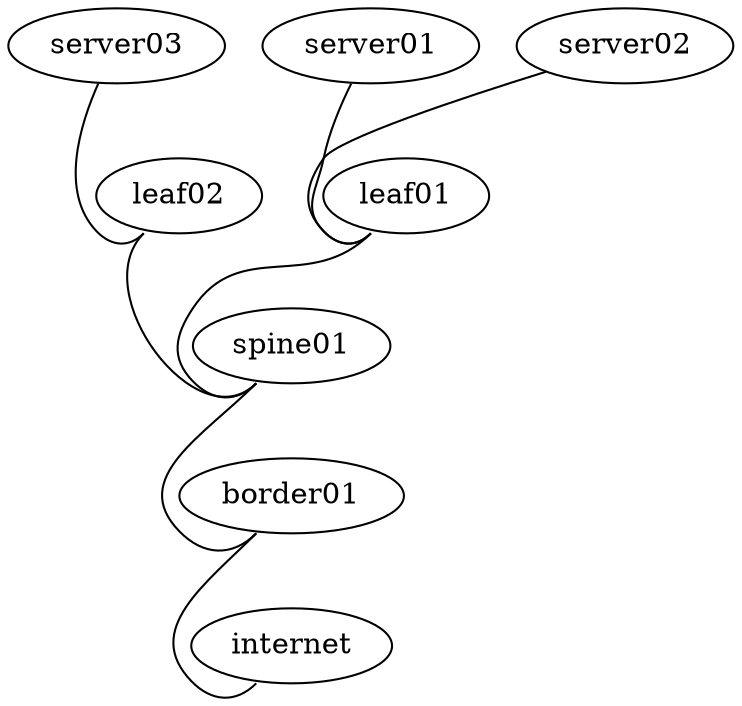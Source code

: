 graph training {
 "leaf01" [function="leaf" os="CumulusCommunity/cumulus-vx" version="3.7.11" memory="1024" config="./helper_scripts/extra_switch_config.sh" mgmt_ip="192.168.200.1"]
 "leaf02" [function="leaf" os="CumulusCommunity/cumulus-vx" version="3.7.11" memory="1024" config="./helper_scripts/extra_switch_config.sh" mgmt_ip="192.168.200.2"]
 "spine01" [function="leaf" os="CumulusCommunity/cumulus-vx" version="3.7.11" memory="1024" config="./helper_scripts/extra_switch_config.sh" mgmt_ip="192.168.200.3"]
 "border01" [function="leaf" os="CumulusCommunity/cumulus-vx" version="3.7.11" memory="1024" config="./helper_scripts/extra_switch_config.sh" mgmt_ip="192.168.200.4"]
 "internet" [function="leaf" os="CumulusCommunity/cumulus-vx" version="3.7.11" memory="1024" config="./helper_scripts/extra_switch_config.sh" mgmt_ip="192.168.200.5"]
 "server01" [function="host" os="generic/debian10" memory="768" config="./helper_scripts/extra_server_config.sh" mgmt_ip="192.168.200.11"]
 "server02" [function="host" os="generic/debian10" memory="768" config="./helper_scripts/extra_server_config.sh" mgmt_ip="192.168.200.12"]
 "server03" [function="host" os="generic/debian10" memory="768" config="./helper_scripts/extra_server_config.sh" mgmt_ip="192.168.200.13"]

 "leaf01":"swp1" -- "spine01":"swp1"
 "leaf02":"swp1" -- "spine01":"swp2"
 "spine01":"swp3" -- "border01":"swp3"
 "border01":"swp1" -- "internet":"swp1"
 "server01":"eth1" -- "leaf01":"swp10"
 "server02":"eth1" -- "leaf01":"swp11"
 "server03":"eth1" -- "leaf02":"swp10"

 }
